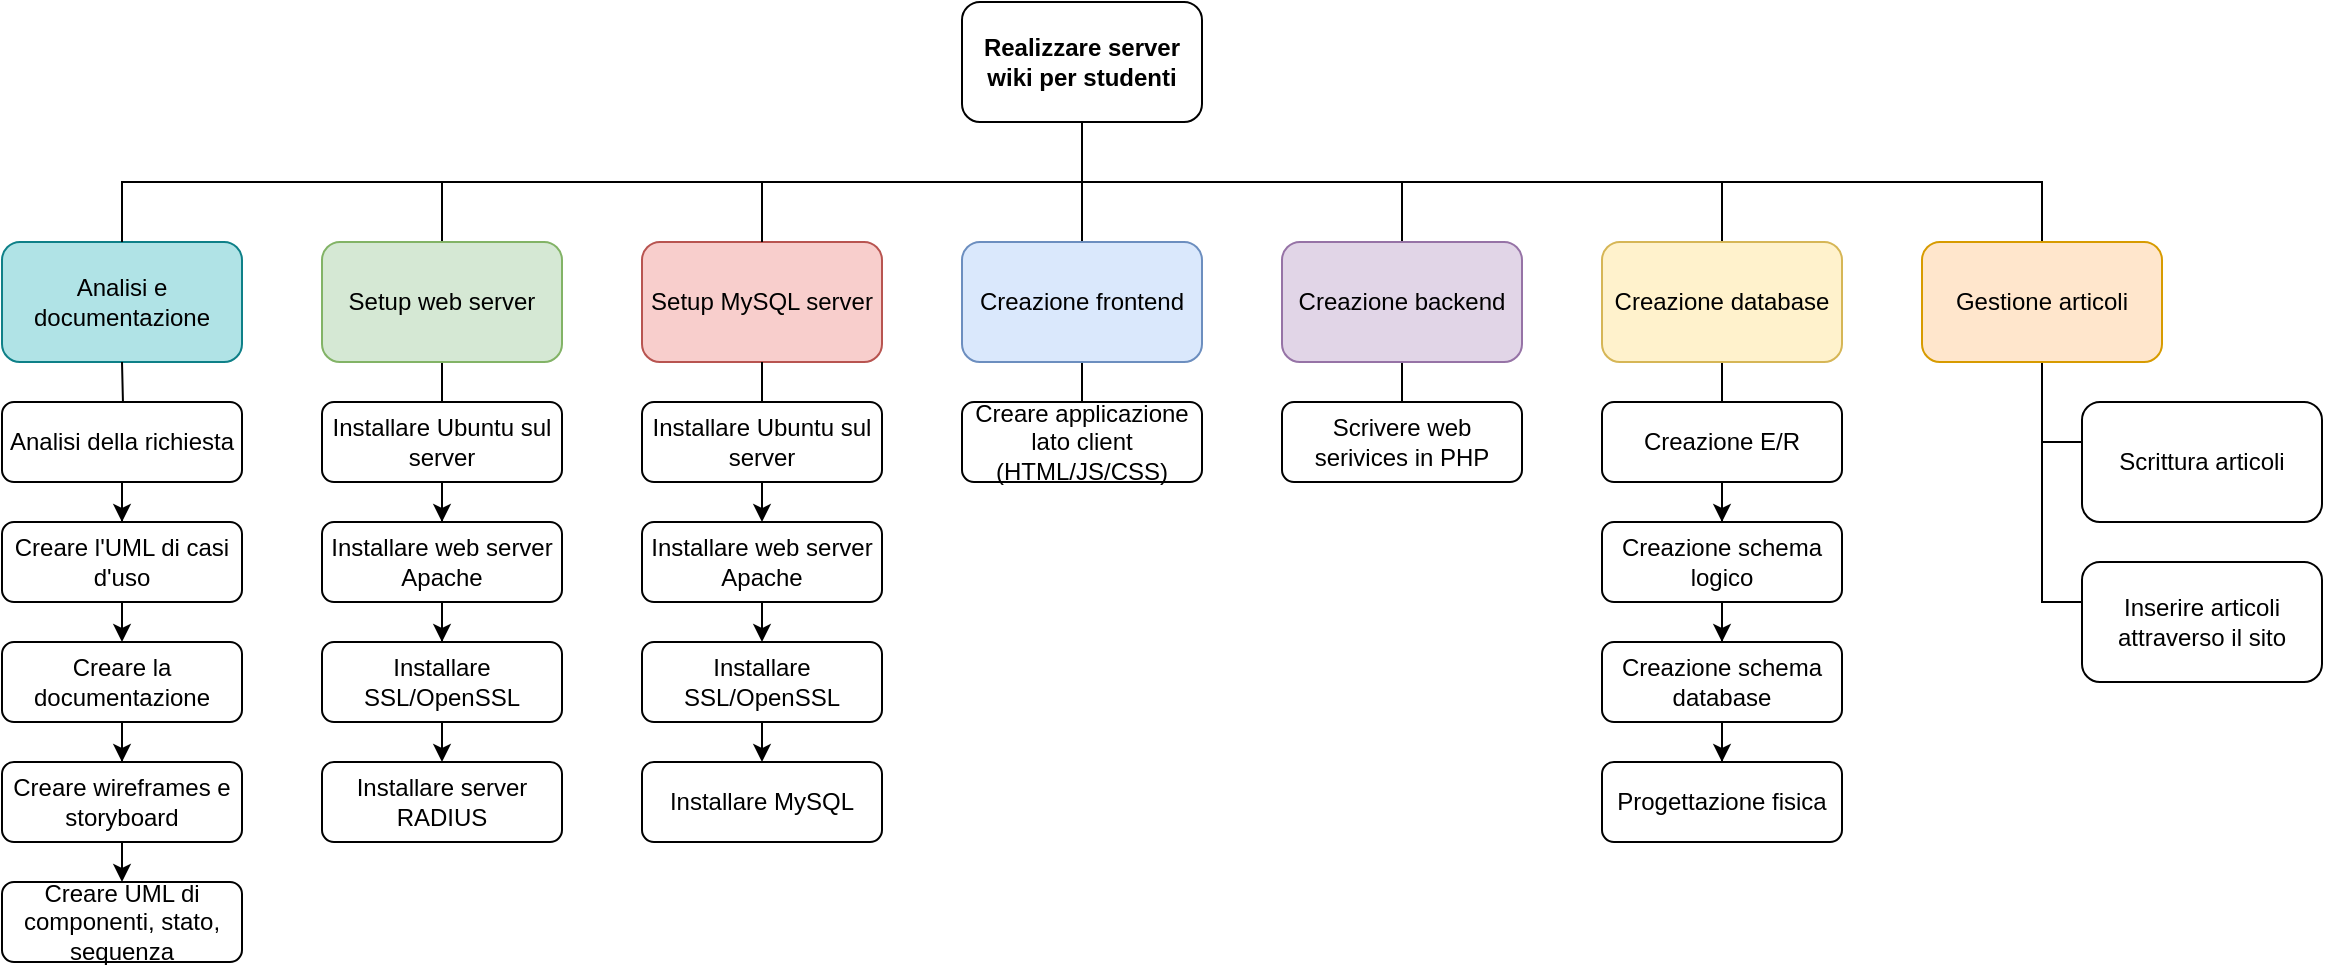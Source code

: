 <mxfile>
    <diagram id="yMA2ezoLUVQGUPMhuxDn" name="Pagina-1">
        <mxGraphModel dx="1314" dy="449" grid="1" gridSize="10" guides="1" tooltips="1" connect="1" arrows="1" fold="1" page="1" pageScale="1" pageWidth="827" pageHeight="1169" math="0" shadow="0">
            <root>
                <mxCell id="0"/>
                <mxCell id="1" parent="0"/>
                <mxCell id="2" style="edgeStyle=orthogonalEdgeStyle;rounded=0;orthogonalLoop=1;jettySize=auto;html=1;endArrow=none;endFill=0;" parent="1" source="7" target="9" edge="1">
                    <mxGeometry relative="1" as="geometry">
                        <Array as="points">
                            <mxPoint x="420" y="140"/>
                            <mxPoint x="420" y="140"/>
                        </Array>
                    </mxGeometry>
                </mxCell>
                <mxCell id="3" style="edgeStyle=orthogonalEdgeStyle;rounded=0;orthogonalLoop=1;jettySize=auto;html=1;endArrow=none;endFill=0;" parent="1" source="7" target="14" edge="1">
                    <mxGeometry relative="1" as="geometry">
                        <Array as="points">
                            <mxPoint x="420" y="130"/>
                            <mxPoint x="740" y="130"/>
                        </Array>
                    </mxGeometry>
                </mxCell>
                <mxCell id="4" style="edgeStyle=orthogonalEdgeStyle;rounded=0;orthogonalLoop=1;jettySize=auto;html=1;endArrow=none;endFill=0;" parent="1" source="7" target="12" edge="1">
                    <mxGeometry relative="1" as="geometry">
                        <Array as="points">
                            <mxPoint x="420" y="130"/>
                            <mxPoint x="900" y="130"/>
                        </Array>
                    </mxGeometry>
                </mxCell>
                <mxCell id="5" style="edgeStyle=orthogonalEdgeStyle;rounded=0;orthogonalLoop=1;jettySize=auto;html=1;endArrow=none;endFill=0;" parent="1" source="7" target="19" edge="1">
                    <mxGeometry relative="1" as="geometry">
                        <Array as="points">
                            <mxPoint x="420" y="130"/>
                            <mxPoint x="100" y="130"/>
                        </Array>
                    </mxGeometry>
                </mxCell>
                <mxCell id="6" style="edgeStyle=orthogonalEdgeStyle;rounded=0;orthogonalLoop=1;jettySize=auto;html=1;endArrow=none;startFill=0;" parent="1" source="7" target="35" edge="1">
                    <mxGeometry relative="1" as="geometry">
                        <Array as="points">
                            <mxPoint x="420" y="130"/>
                            <mxPoint x="580" y="130"/>
                        </Array>
                    </mxGeometry>
                </mxCell>
                <mxCell id="7" value="Realizzare server wiki per studenti" style="rounded=1;whiteSpace=wrap;html=1;fontStyle=1" parent="1" vertex="1">
                    <mxGeometry x="360" y="40" width="120" height="60" as="geometry"/>
                </mxCell>
                <mxCell id="8" style="edgeStyle=orthogonalEdgeStyle;rounded=0;orthogonalLoop=1;jettySize=auto;html=1;endArrow=none;endFill=0;" parent="1" source="9" target="17" edge="1">
                    <mxGeometry relative="1" as="geometry">
                        <Array as="points">
                            <mxPoint x="420" y="260"/>
                        </Array>
                    </mxGeometry>
                </mxCell>
                <mxCell id="9" value="Creazione frontend" style="rounded=1;whiteSpace=wrap;html=1;fillColor=#dae8fc;strokeColor=#6c8ebf;" parent="1" vertex="1">
                    <mxGeometry x="360" y="160" width="120" height="60" as="geometry"/>
                </mxCell>
                <mxCell id="10" style="edgeStyle=orthogonalEdgeStyle;rounded=0;orthogonalLoop=1;jettySize=auto;html=1;endArrow=none;endFill=0;" parent="1" source="12" target="15" edge="1">
                    <mxGeometry relative="1" as="geometry">
                        <Array as="points">
                            <mxPoint x="900" y="260"/>
                        </Array>
                    </mxGeometry>
                </mxCell>
                <mxCell id="11" style="edgeStyle=orthogonalEdgeStyle;rounded=0;orthogonalLoop=1;jettySize=auto;html=1;endArrow=none;endFill=0;" parent="1" source="12" target="16" edge="1">
                    <mxGeometry relative="1" as="geometry">
                        <Array as="points">
                            <mxPoint x="900" y="340"/>
                        </Array>
                    </mxGeometry>
                </mxCell>
                <mxCell id="12" value="Gestione articoli" style="rounded=1;whiteSpace=wrap;html=1;fillColor=#ffe6cc;strokeColor=#d79b00;" parent="1" vertex="1">
                    <mxGeometry x="840" y="160" width="120" height="60" as="geometry"/>
                </mxCell>
                <mxCell id="13" style="edgeStyle=orthogonalEdgeStyle;rounded=0;orthogonalLoop=1;jettySize=auto;html=1;endArrow=none;endFill=0;" parent="1" source="14" target="21" edge="1">
                    <mxGeometry relative="1" as="geometry"/>
                </mxCell>
                <mxCell id="14" value="Creazione database" style="rounded=1;whiteSpace=wrap;html=1;fillColor=#fff2cc;strokeColor=#d6b656;" parent="1" vertex="1">
                    <mxGeometry x="680" y="160" width="120" height="60" as="geometry"/>
                </mxCell>
                <mxCell id="15" value="Scrittura articoli" style="rounded=1;whiteSpace=wrap;html=1;" parent="1" vertex="1">
                    <mxGeometry x="920" y="240" width="120" height="60" as="geometry"/>
                </mxCell>
                <mxCell id="16" value="Inserire articoli attraverso il sito" style="rounded=1;whiteSpace=wrap;html=1;" parent="1" vertex="1">
                    <mxGeometry x="920" y="320" width="120" height="60" as="geometry"/>
                </mxCell>
                <mxCell id="17" value="Creare applicazione lato client (HTML/JS/CSS)" style="rounded=1;whiteSpace=wrap;html=1;" parent="1" vertex="1">
                    <mxGeometry x="360" y="240" width="120" height="40" as="geometry"/>
                </mxCell>
                <mxCell id="18" style="edgeStyle=orthogonalEdgeStyle;rounded=0;orthogonalLoop=1;jettySize=auto;html=1;endArrow=none;endFill=0;" parent="1" source="19" target="28" edge="1">
                    <mxGeometry relative="1" as="geometry"/>
                </mxCell>
                <mxCell id="19" value="Setup web server" style="rounded=1;whiteSpace=wrap;html=1;fillColor=#d5e8d4;strokeColor=#82b366;" parent="1" vertex="1">
                    <mxGeometry x="40" y="160" width="120" height="60" as="geometry"/>
                </mxCell>
                <mxCell id="20" style="edgeStyle=orthogonalEdgeStyle;rounded=0;orthogonalLoop=1;jettySize=auto;html=1;" parent="1" source="21" target="23" edge="1">
                    <mxGeometry relative="1" as="geometry"/>
                </mxCell>
                <mxCell id="21" value="Creazione E/R" style="rounded=1;whiteSpace=wrap;html=1;" parent="1" vertex="1">
                    <mxGeometry x="680" y="240" width="120" height="40" as="geometry"/>
                </mxCell>
                <mxCell id="22" style="edgeStyle=orthogonalEdgeStyle;rounded=0;orthogonalLoop=1;jettySize=auto;html=1;" parent="1" source="23" target="25" edge="1">
                    <mxGeometry relative="1" as="geometry"/>
                </mxCell>
                <mxCell id="23" value="Creazione schema logico" style="rounded=1;whiteSpace=wrap;html=1;" parent="1" vertex="1">
                    <mxGeometry x="680" y="300" width="120" height="40" as="geometry"/>
                </mxCell>
                <mxCell id="24" style="edgeStyle=orthogonalEdgeStyle;rounded=0;orthogonalLoop=1;jettySize=auto;html=1;" parent="1" source="25" target="26" edge="1">
                    <mxGeometry relative="1" as="geometry"/>
                </mxCell>
                <mxCell id="25" value="Creazione schema database" style="rounded=1;whiteSpace=wrap;html=1;" parent="1" vertex="1">
                    <mxGeometry x="680" y="360" width="120" height="40" as="geometry"/>
                </mxCell>
                <mxCell id="26" value="Progettazione fisica" style="rounded=1;whiteSpace=wrap;html=1;" parent="1" vertex="1">
                    <mxGeometry x="680" y="420" width="120" height="40" as="geometry"/>
                </mxCell>
                <mxCell id="27" style="edgeStyle=orthogonalEdgeStyle;rounded=0;orthogonalLoop=1;jettySize=auto;html=1;" parent="1" source="28" target="30" edge="1">
                    <mxGeometry relative="1" as="geometry"/>
                </mxCell>
                <mxCell id="28" value="Installare Ubuntu sul server" style="rounded=1;whiteSpace=wrap;html=1;" parent="1" vertex="1">
                    <mxGeometry x="40" y="240" width="120" height="40" as="geometry"/>
                </mxCell>
                <mxCell id="29" style="edgeStyle=orthogonalEdgeStyle;rounded=0;orthogonalLoop=1;jettySize=auto;html=1;" parent="1" source="30" target="32" edge="1">
                    <mxGeometry relative="1" as="geometry"/>
                </mxCell>
                <mxCell id="30" value="Installare web server Apache" style="rounded=1;whiteSpace=wrap;html=1;" parent="1" vertex="1">
                    <mxGeometry x="40" y="300" width="120" height="40" as="geometry"/>
                </mxCell>
                <mxCell id="68" value="" style="edgeStyle=none;html=1;" parent="1" source="32" target="67" edge="1">
                    <mxGeometry relative="1" as="geometry"/>
                </mxCell>
                <mxCell id="32" value="Installare SSL/OpenSSL" style="rounded=1;whiteSpace=wrap;html=1;" parent="1" vertex="1">
                    <mxGeometry x="40" y="360" width="120" height="40" as="geometry"/>
                </mxCell>
                <mxCell id="34" style="edgeStyle=orthogonalEdgeStyle;rounded=0;orthogonalLoop=1;jettySize=auto;html=1;endArrow=none;startFill=0;" parent="1" source="35" target="36" edge="1">
                    <mxGeometry relative="1" as="geometry">
                        <Array as="points">
                            <mxPoint x="580" y="260"/>
                        </Array>
                    </mxGeometry>
                </mxCell>
                <mxCell id="35" value="Creazione backend" style="rounded=1;whiteSpace=wrap;html=1;fillColor=#e1d5e7;strokeColor=#9673a6;" parent="1" vertex="1">
                    <mxGeometry x="520" y="160" width="120" height="60" as="geometry"/>
                </mxCell>
                <mxCell id="36" value="&lt;span style=&quot;color: rgb(0, 0, 0);&quot;&gt;Scrivere web serivices in PHP&lt;/span&gt;" style="rounded=1;whiteSpace=wrap;html=1;" parent="1" vertex="1">
                    <mxGeometry x="520" y="240" width="120" height="40" as="geometry"/>
                </mxCell>
                <mxCell id="37" value="Setup MySQL server" style="rounded=1;whiteSpace=wrap;html=1;fillColor=#f8cecc;strokeColor=#b85450;" parent="1" vertex="1">
                    <mxGeometry x="200" y="160" width="120" height="60" as="geometry"/>
                </mxCell>
                <mxCell id="38" style="edgeStyle=orthogonalEdgeStyle;rounded=0;orthogonalLoop=1;jettySize=auto;html=1;endArrow=none;endFill=0;" parent="1" source="7" target="37" edge="1">
                    <mxGeometry relative="1" as="geometry">
                        <Array as="points">
                            <mxPoint x="420" y="130"/>
                            <mxPoint x="260" y="130"/>
                        </Array>
                        <mxPoint x="430" y="110" as="sourcePoint"/>
                        <mxPoint x="110" y="170" as="targetPoint"/>
                    </mxGeometry>
                </mxCell>
                <mxCell id="44" style="edgeStyle=none;html=1;" parent="1" source="39" target="40" edge="1">
                    <mxGeometry relative="1" as="geometry"/>
                </mxCell>
                <mxCell id="39" value="Installare Ubuntu sul server" style="rounded=1;whiteSpace=wrap;html=1;" parent="1" vertex="1">
                    <mxGeometry x="200" y="240" width="120" height="40" as="geometry"/>
                </mxCell>
                <mxCell id="45" style="edgeStyle=none;html=1;" parent="1" source="40" target="41" edge="1">
                    <mxGeometry relative="1" as="geometry"/>
                </mxCell>
                <mxCell id="40" value="Installare web server Apache" style="rounded=1;whiteSpace=wrap;html=1;" parent="1" vertex="1">
                    <mxGeometry x="200" y="300" width="120" height="40" as="geometry"/>
                </mxCell>
                <mxCell id="46" style="edgeStyle=none;html=1;" parent="1" source="41" target="42" edge="1">
                    <mxGeometry relative="1" as="geometry"/>
                </mxCell>
                <mxCell id="41" value="Installare SSL/OpenSSL" style="rounded=1;whiteSpace=wrap;html=1;" parent="1" vertex="1">
                    <mxGeometry x="200" y="360" width="120" height="40" as="geometry"/>
                </mxCell>
                <mxCell id="42" value="Installare MySQL" style="rounded=1;whiteSpace=wrap;html=1;" parent="1" vertex="1">
                    <mxGeometry x="200" y="420" width="120" height="40" as="geometry"/>
                </mxCell>
                <mxCell id="43" style="edgeStyle=orthogonalEdgeStyle;rounded=0;orthogonalLoop=1;jettySize=auto;html=1;endArrow=none;endFill=0;" parent="1" source="37" target="39" edge="1">
                    <mxGeometry relative="1" as="geometry">
                        <mxPoint x="110" y="230" as="sourcePoint"/>
                        <mxPoint x="110" y="250" as="targetPoint"/>
                    </mxGeometry>
                </mxCell>
                <mxCell id="47" value="Analisi e documentazione" style="rounded=1;whiteSpace=wrap;html=1;fillColor=#b0e3e6;strokeColor=#0e8088;" parent="1" vertex="1">
                    <mxGeometry x="-120" y="160" width="120" height="60" as="geometry"/>
                </mxCell>
                <mxCell id="48" style="edgeStyle=orthogonalEdgeStyle;rounded=0;orthogonalLoop=1;jettySize=auto;html=1;endArrow=none;endFill=0;entryX=0.5;entryY=0;entryDx=0;entryDy=0;" parent="1" target="47" edge="1">
                    <mxGeometry relative="1" as="geometry">
                        <Array as="points">
                            <mxPoint x="-60" y="130"/>
                        </Array>
                        <mxPoint x="100" y="130" as="sourcePoint"/>
                        <mxPoint x="-170" y="140" as="targetPoint"/>
                    </mxGeometry>
                </mxCell>
                <mxCell id="49" style="edgeStyle=orthogonalEdgeStyle;rounded=0;orthogonalLoop=1;jettySize=auto;html=1;" parent="1" target="51" edge="1">
                    <mxGeometry relative="1" as="geometry">
                        <mxPoint x="-60" y="220" as="sourcePoint"/>
                    </mxGeometry>
                </mxCell>
                <mxCell id="50" style="edgeStyle=orthogonalEdgeStyle;rounded=0;orthogonalLoop=1;jettySize=auto;html=1;" parent="1" source="51" target="52" edge="1">
                    <mxGeometry relative="1" as="geometry"/>
                </mxCell>
                <mxCell id="51" value="Analisi della richiesta" style="rounded=1;whiteSpace=wrap;html=1;" parent="1" vertex="1">
                    <mxGeometry x="-120" y="240" width="120" height="40" as="geometry"/>
                </mxCell>
                <mxCell id="52" value="Creare l&#39;UML di casi d&#39;uso" style="rounded=1;whiteSpace=wrap;html=1;" parent="1" vertex="1">
                    <mxGeometry x="-120" y="300" width="120" height="40" as="geometry"/>
                </mxCell>
                <mxCell id="53" style="edgeStyle=orthogonalEdgeStyle;rounded=0;orthogonalLoop=1;jettySize=auto;html=1;" parent="1" target="55" edge="1">
                    <mxGeometry relative="1" as="geometry">
                        <mxPoint x="-60" y="340" as="sourcePoint"/>
                        <Array as="points">
                            <mxPoint x="-60" y="350"/>
                            <mxPoint x="-60" y="350"/>
                        </Array>
                    </mxGeometry>
                </mxCell>
                <mxCell id="54" style="edgeStyle=orthogonalEdgeStyle;rounded=0;orthogonalLoop=1;jettySize=auto;html=1;" parent="1" source="55" target="56" edge="1">
                    <mxGeometry relative="1" as="geometry"/>
                </mxCell>
                <mxCell id="55" value="Creare la documentazione" style="rounded=1;whiteSpace=wrap;html=1;" parent="1" vertex="1">
                    <mxGeometry x="-120" y="360" width="120" height="40" as="geometry"/>
                </mxCell>
                <mxCell id="56" value="Creare wireframes e storyboard" style="rounded=1;whiteSpace=wrap;html=1;" parent="1" vertex="1">
                    <mxGeometry x="-120" y="420" width="120" height="40" as="geometry"/>
                </mxCell>
                <mxCell id="57" style="edgeStyle=orthogonalEdgeStyle;rounded=0;orthogonalLoop=1;jettySize=auto;html=1;" parent="1" target="59" edge="1">
                    <mxGeometry relative="1" as="geometry">
                        <mxPoint x="-60" y="460" as="sourcePoint"/>
                        <Array as="points">
                            <mxPoint x="-60" y="470"/>
                            <mxPoint x="-60" y="470"/>
                        </Array>
                    </mxGeometry>
                </mxCell>
                <mxCell id="59" value="Creare UML di componenti, stato, sequenza" style="rounded=1;whiteSpace=wrap;html=1;" parent="1" vertex="1">
                    <mxGeometry x="-120" y="480" width="120" height="40" as="geometry"/>
                </mxCell>
                <mxCell id="67" value="Installare server RADIUS" style="rounded=1;whiteSpace=wrap;html=1;" parent="1" vertex="1">
                    <mxGeometry x="40" y="420" width="120" height="40" as="geometry"/>
                </mxCell>
            </root>
        </mxGraphModel>
    </diagram>
</mxfile>